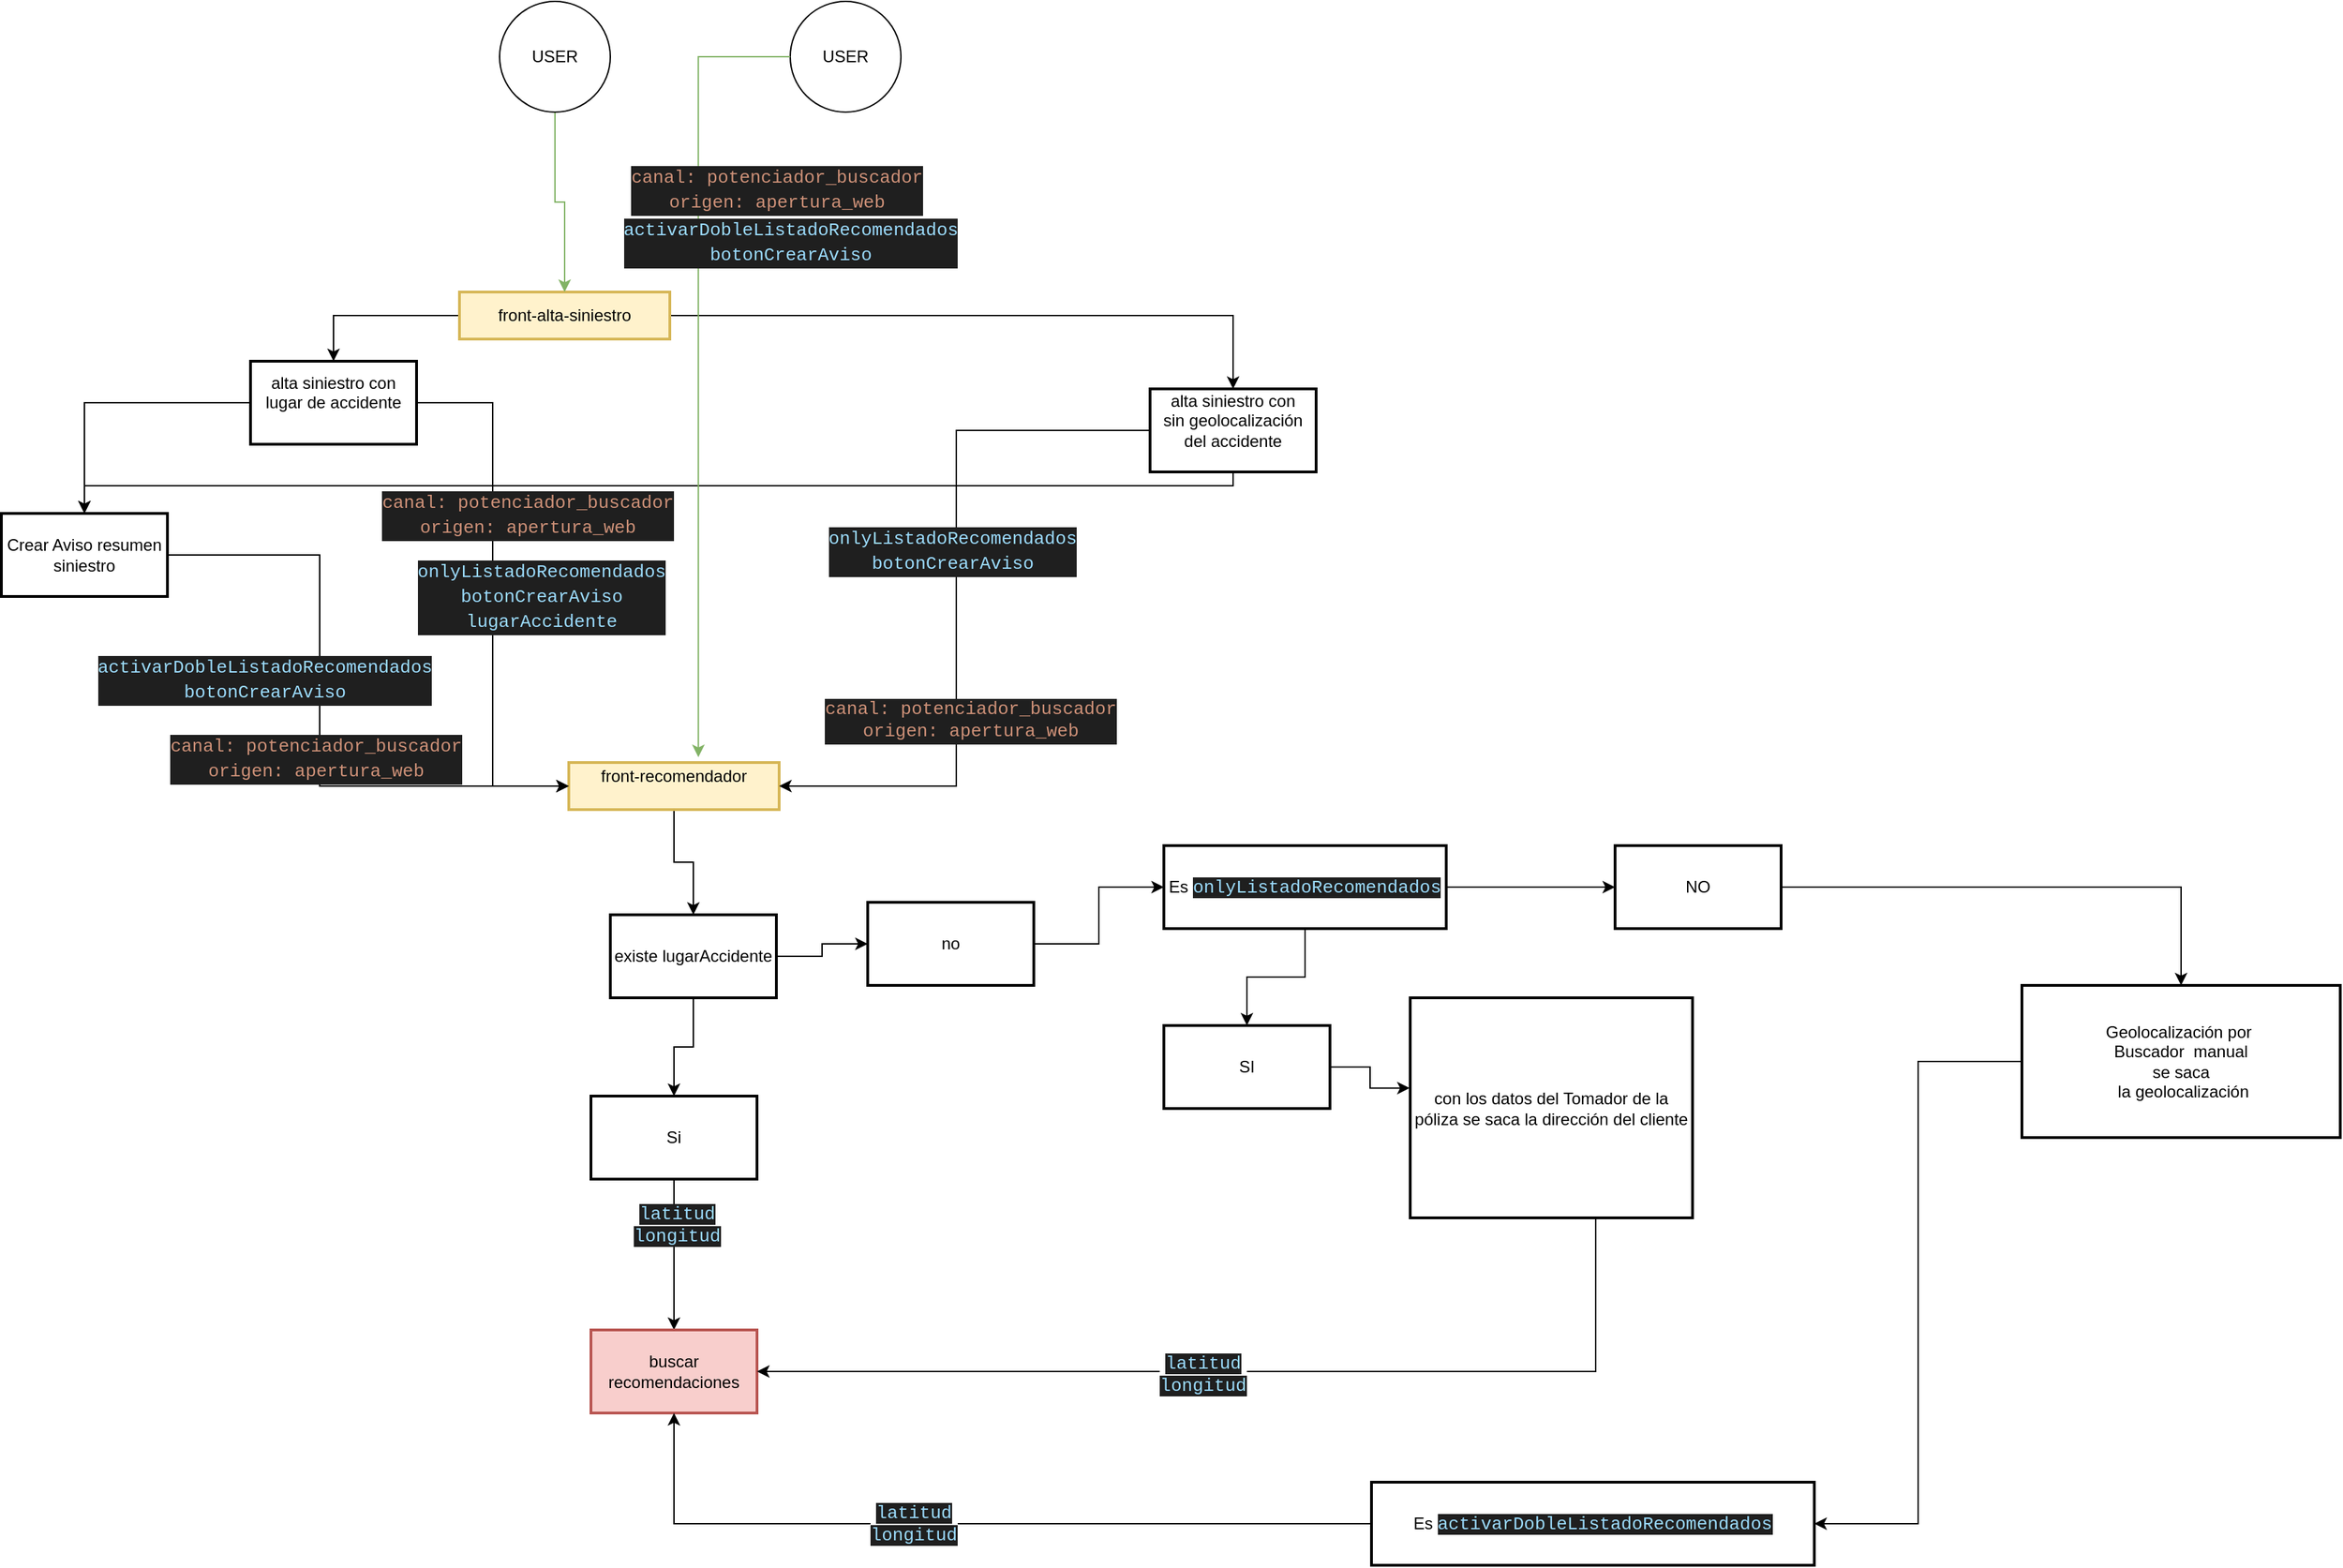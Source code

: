 <mxfile version="24.5.3" type="github">
  <diagram name="Página-1" id="tFGQ0aHQqsHwCIdxl7LE">
    <mxGraphModel dx="2071" dy="4451" grid="1" gridSize="10" guides="1" tooltips="1" connect="1" arrows="1" fold="1" page="1" pageScale="1" pageWidth="2339" pageHeight="3300" math="0" shadow="0">
      <root>
        <mxCell id="0" />
        <mxCell id="1" parent="0" />
        <mxCell id="T0J2SjOIF4SKi8RI7q18-10" value="" style="edgeStyle=orthogonalEdgeStyle;rounded=0;orthogonalLoop=1;jettySize=auto;html=1;" edge="1" parent="1" source="2" target="T0J2SjOIF4SKi8RI7q18-9">
          <mxGeometry relative="1" as="geometry" />
        </mxCell>
        <mxCell id="T0J2SjOIF4SKi8RI7q18-14" style="edgeStyle=orthogonalEdgeStyle;rounded=0;orthogonalLoop=1;jettySize=auto;html=1;" edge="1" parent="1" source="2" target="T0J2SjOIF4SKi8RI7q18-13">
          <mxGeometry relative="1" as="geometry" />
        </mxCell>
        <mxCell id="2" value="front-alta-siniestro" style="whiteSpace=wrap;strokeWidth=2;fillColor=#fff2cc;strokeColor=#d6b656;" parent="1" vertex="1">
          <mxGeometry x="381" width="152" height="34" as="geometry" />
        </mxCell>
        <mxCell id="T0J2SjOIF4SKi8RI7q18-26" value="" style="edgeStyle=orthogonalEdgeStyle;rounded=0;orthogonalLoop=1;jettySize=auto;html=1;" edge="1" parent="1" source="T0J2SjOIF4SKi8RI7q18-8" target="T0J2SjOIF4SKi8RI7q18-25">
          <mxGeometry relative="1" as="geometry" />
        </mxCell>
        <mxCell id="T0J2SjOIF4SKi8RI7q18-8" value="front-recomendador&#xa;" style="whiteSpace=wrap;strokeWidth=2;fillColor=#fff2cc;strokeColor=#d6b656;" vertex="1" parent="1">
          <mxGeometry x="460" y="340" width="152" height="34" as="geometry" />
        </mxCell>
        <mxCell id="T0J2SjOIF4SKi8RI7q18-11" style="edgeStyle=orthogonalEdgeStyle;rounded=0;orthogonalLoop=1;jettySize=auto;html=1;entryX=0;entryY=0.5;entryDx=0;entryDy=0;" edge="1" parent="1" source="T0J2SjOIF4SKi8RI7q18-9" target="T0J2SjOIF4SKi8RI7q18-8">
          <mxGeometry relative="1" as="geometry" />
        </mxCell>
        <mxCell id="T0J2SjOIF4SKi8RI7q18-12" value="&lt;div style=&quot;color: rgb(204, 204, 204); background-color: rgb(31, 31, 31); font-family: Consolas, &amp;quot;Courier New&amp;quot;, monospace; font-size: 13px; line-height: 18px; white-space-collapse: preserve;&quot;&gt;&lt;span style=&quot;color: #9cdcfe;&quot;&gt;onlyListadoRecomendados&lt;/span&gt;&lt;/div&gt;&lt;div style=&quot;color: rgb(204, 204, 204); background-color: rgb(31, 31, 31); font-family: Consolas, &amp;quot;Courier New&amp;quot;, monospace; font-size: 13px; line-height: 18px; white-space-collapse: preserve;&quot;&gt;&lt;span style=&quot;color: rgb(156, 220, 254);&quot;&gt;botonCrearAviso&lt;/span&gt;&lt;span style=&quot;color: #9cdcfe;&quot;&gt;&lt;br&gt;&lt;/span&gt;&lt;/div&gt;&lt;div style=&quot;color: rgb(204, 204, 204); background-color: rgb(31, 31, 31); font-family: Consolas, &amp;quot;Courier New&amp;quot;, monospace; font-size: 13px; line-height: 18px; white-space-collapse: preserve;&quot;&gt;&lt;span style=&quot;color: #9cdcfe;&quot;&gt;lugarAccidente&lt;/span&gt;&lt;/div&gt;" style="edgeLabel;html=1;align=center;verticalAlign=middle;resizable=0;points=[];" vertex="1" connectable="0" parent="T0J2SjOIF4SKi8RI7q18-11">
          <mxGeometry x="-0.067" y="1" relative="1" as="geometry">
            <mxPoint x="34" y="14" as="offset" />
          </mxGeometry>
        </mxCell>
        <mxCell id="T0J2SjOIF4SKi8RI7q18-66" value="&lt;div style=&quot;color: rgb(204, 204, 204); background-color: rgb(31, 31, 31); font-family: Consolas, &amp;quot;Courier New&amp;quot;, monospace; font-size: 13px; line-height: 18px; white-space-collapse: preserve;&quot;&gt;&lt;span style=&quot;color: #ce9178;&quot;&gt;canal: potenciador_buscador&lt;/span&gt;&lt;/div&gt;&lt;div style=&quot;color: rgb(204, 204, 204); background-color: rgb(31, 31, 31); font-family: Consolas, &amp;quot;Courier New&amp;quot;, monospace; font-size: 13px; line-height: 18px; white-space-collapse: preserve;&quot;&gt;&lt;span style=&quot;color: #ce9178;&quot;&gt;origen: &lt;/span&gt;&lt;span style=&quot;color: rgb(206, 145, 120);&quot;&gt;apertura_web&lt;/span&gt;&lt;/div&gt;" style="edgeLabel;html=1;align=center;verticalAlign=middle;resizable=0;points=[];" vertex="1" connectable="0" parent="T0J2SjOIF4SKi8RI7q18-11">
          <mxGeometry x="-0.554" y="3" relative="1" as="geometry">
            <mxPoint x="22" y="49" as="offset" />
          </mxGeometry>
        </mxCell>
        <mxCell id="T0J2SjOIF4SKi8RI7q18-19" value="" style="edgeStyle=orthogonalEdgeStyle;rounded=0;orthogonalLoop=1;jettySize=auto;html=1;" edge="1" parent="1" source="T0J2SjOIF4SKi8RI7q18-9" target="T0J2SjOIF4SKi8RI7q18-18">
          <mxGeometry relative="1" as="geometry" />
        </mxCell>
        <mxCell id="T0J2SjOIF4SKi8RI7q18-9" value="alta siniestro con&lt;div&gt;lugar de accidente&lt;/div&gt;&lt;div&gt;&lt;br&gt;&lt;/div&gt;" style="whiteSpace=wrap;html=1;strokeWidth=2;" vertex="1" parent="1">
          <mxGeometry x="230" y="50" width="120" height="60" as="geometry" />
        </mxCell>
        <mxCell id="T0J2SjOIF4SKi8RI7q18-15" style="edgeStyle=orthogonalEdgeStyle;rounded=0;orthogonalLoop=1;jettySize=auto;html=1;entryX=1;entryY=0.5;entryDx=0;entryDy=0;" edge="1" parent="1" source="T0J2SjOIF4SKi8RI7q18-13" target="T0J2SjOIF4SKi8RI7q18-8">
          <mxGeometry relative="1" as="geometry">
            <Array as="points">
              <mxPoint x="740" y="100" />
              <mxPoint x="740" y="357" />
            </Array>
          </mxGeometry>
        </mxCell>
        <mxCell id="T0J2SjOIF4SKi8RI7q18-16" value="&lt;span style=&quot;color: rgba(0, 0, 0, 0); font-family: monospace; font-size: 0px; text-align: start; background-color: rgb(251, 251, 251);&quot;&gt;%3CmxGraphModel%3E%3Croot%3E%3CmxCell%20id%3D%220%22%2F%3E%3CmxCell%20id%3D%221%22%20parent%3D%220%22%2F%3E%3CmxCell%20id%3D%222%22%20value%3D%22%26lt%3Bdiv%20style%3D%26quot%3Bcolor%3A%20rgb(204%2C%20204%2C%20204)%3B%20background-color%3A%20rgb(31%2C%2031%2C%2031)%3B%20font-family%3A%20Consolas%2C%20%26amp%3Bquot%3BCourier%20New%26amp%3Bquot%3B%2C%20monospace%3B%20font-size%3A%2013px%3B%20line-height%3A%2018px%3B%20white-space-collapse%3A%20preserve%3B%26quot%3B%26gt%3B%26lt%3Bspan%20style%3D%26quot%3Bcolor%3A%20%239cdcfe%3B%26quot%3B%26gt%3BonlyListadoRecomendados%26lt%3B%2Fspan%26gt%3B%26lt%3B%2Fdiv%26gt%3B%26lt%3Bdiv%20style%3D%26quot%3Bcolor%3A%20rgb(204%2C%20204%2C%20204)%3B%20background-color%3A%20rgb(31%2C%2031%2C%2031)%3B%20font-family%3A%20Consolas%2C%20%26amp%3Bquot%3BCourier%20New%26amp%3Bquot%3B%2C%20monospace%3B%20font-size%3A%2013px%3B%20line-height%3A%2018px%3B%20white-space-collapse%3A%20preserve%3B%26quot%3B%26gt%3B%26lt%3Bspan%20style%3D%26quot%3Bcolor%3A%20%239cdcfe%3B%26quot%3B%26gt%3BlugarAccidente%26lt%3B%2Fspan%26gt%3B%26lt%3B%2Fdiv%26gt%3B%22%20style%3D%22edgeLabel%3Bhtml%3D1%3Balign%3Dcenter%3BverticalAlign%3Dmiddle%3Bresizable%3D0%3Bpoints%3D%5B%5D%3B%22%20vertex%3D%221%22%20connectable%3D%220%22%20parent%3D%221%22%3E%3CmxGeometry%20x%3D%22396.034%22%20y%3D%22258.414%22%20as%3D%22geometry%22%2F%3E%3C%2FmxCell%3E%3C%2Froot%3E%3C%2FmxGraphModel%3E&lt;/span&gt;" style="edgeLabel;html=1;align=center;verticalAlign=middle;resizable=0;points=[];" vertex="1" connectable="0" parent="T0J2SjOIF4SKi8RI7q18-15">
          <mxGeometry x="-0.129" y="-2" relative="1" as="geometry">
            <mxPoint as="offset" />
          </mxGeometry>
        </mxCell>
        <mxCell id="T0J2SjOIF4SKi8RI7q18-17" value="&lt;div style=&quot;white-space-collapse: preserve; color: rgb(204, 204, 204); background-color: rgb(31, 31, 31); font-family: Consolas, &amp;quot;Courier New&amp;quot;, monospace; font-size: 13px; line-height: 18px;&quot;&gt;&lt;span style=&quot;color: rgb(156, 220, 254);&quot;&gt;onlyListadoRecomendados&lt;/span&gt;&lt;/div&gt;&lt;div style=&quot;white-space-collapse: preserve; color: rgb(204, 204, 204); background-color: rgb(31, 31, 31); font-family: Consolas, &amp;quot;Courier New&amp;quot;, monospace; font-size: 13px; line-height: 18px;&quot;&gt;&lt;span style=&quot;color: rgb(156, 220, 254);&quot;&gt;botonCrearAviso&lt;/span&gt;&lt;span style=&quot;color: rgb(156, 220, 254);&quot;&gt;&lt;br&gt;&lt;/span&gt;&lt;/div&gt;" style="edgeLabel;html=1;align=center;verticalAlign=middle;resizable=0;points=[];" vertex="1" connectable="0" parent="T0J2SjOIF4SKi8RI7q18-15">
          <mxGeometry x="-0.135" y="-3" relative="1" as="geometry">
            <mxPoint as="offset" />
          </mxGeometry>
        </mxCell>
        <mxCell id="T0J2SjOIF4SKi8RI7q18-68" value="&lt;div&gt;&lt;span style=&quot;color: rgb(206, 145, 120); background-color: rgb(31, 31, 31); font-family: Consolas, &amp;quot;Courier New&amp;quot;, monospace; font-size: 13px; white-space-collapse: preserve;&quot;&gt;canal: potenciador_buscador&lt;/span&gt;&lt;br&gt;&lt;/div&gt;&lt;div&gt;&lt;div style=&quot;white-space-collapse: preserve; color: rgb(204, 204, 204); background-color: rgb(31, 31, 31); font-family: Consolas, &amp;quot;Courier New&amp;quot;, monospace; font-size: 13px; line-height: 18px;&quot;&gt;&lt;span style=&quot;color: rgb(206, 145, 120);&quot;&gt;origen: &lt;/span&gt;&lt;span style=&quot;color: rgb(206, 145, 120);&quot;&gt;apertura_web&lt;/span&gt;&lt;/div&gt;&lt;/div&gt;" style="edgeLabel;html=1;align=center;verticalAlign=middle;resizable=0;points=[];" vertex="1" connectable="0" parent="T0J2SjOIF4SKi8RI7q18-15">
          <mxGeometry x="0.359" relative="1" as="geometry">
            <mxPoint x="10" y="-7" as="offset" />
          </mxGeometry>
        </mxCell>
        <mxCell id="T0J2SjOIF4SKi8RI7q18-65" style="edgeStyle=orthogonalEdgeStyle;rounded=0;orthogonalLoop=1;jettySize=auto;html=1;" edge="1" parent="1" source="T0J2SjOIF4SKi8RI7q18-13" target="T0J2SjOIF4SKi8RI7q18-18">
          <mxGeometry relative="1" as="geometry">
            <Array as="points">
              <mxPoint x="940" y="140" />
              <mxPoint x="110" y="140" />
            </Array>
          </mxGeometry>
        </mxCell>
        <mxCell id="T0J2SjOIF4SKi8RI7q18-13" value="alta siniestro con&lt;div&gt;sin geolocalización del accidente&lt;/div&gt;&lt;div&gt;&lt;br&gt;&lt;/div&gt;" style="whiteSpace=wrap;html=1;strokeWidth=2;" vertex="1" parent="1">
          <mxGeometry x="880" y="70" width="120" height="60" as="geometry" />
        </mxCell>
        <mxCell id="T0J2SjOIF4SKi8RI7q18-22" style="edgeStyle=orthogonalEdgeStyle;rounded=0;orthogonalLoop=1;jettySize=auto;html=1;entryX=0;entryY=0.5;entryDx=0;entryDy=0;" edge="1" parent="1" source="T0J2SjOIF4SKi8RI7q18-18" target="T0J2SjOIF4SKi8RI7q18-8">
          <mxGeometry relative="1" as="geometry">
            <Array as="points">
              <mxPoint x="280" y="190" />
              <mxPoint x="280" y="357" />
            </Array>
          </mxGeometry>
        </mxCell>
        <mxCell id="T0J2SjOIF4SKi8RI7q18-23" value="&lt;div style=&quot;white-space-collapse: preserve; color: rgb(204, 204, 204); background-color: rgb(31, 31, 31); font-family: Consolas, &amp;quot;Courier New&amp;quot;, monospace; font-size: 13px; line-height: 18px;&quot;&gt;&lt;span style=&quot;color: rgb(156, 220, 254);&quot;&gt;activarDobleListadoRecomendados&lt;/span&gt;&lt;/div&gt;&lt;div style=&quot;white-space-collapse: preserve; color: rgb(204, 204, 204); background-color: rgb(31, 31, 31); font-family: Consolas, &amp;quot;Courier New&amp;quot;, monospace; font-size: 13px; line-height: 18px;&quot;&gt;&lt;div style=&quot;line-height: 18px;&quot;&gt;&lt;span style=&quot;color: rgb(156, 220, 254);&quot;&gt;botonCrearAviso&lt;/span&gt;&lt;/div&gt;&lt;/div&gt;" style="edgeLabel;html=1;align=center;verticalAlign=middle;resizable=0;points=[];" vertex="1" connectable="0" parent="T0J2SjOIF4SKi8RI7q18-22">
          <mxGeometry x="-0.021" y="-1" relative="1" as="geometry">
            <mxPoint x="-39" y="-24" as="offset" />
          </mxGeometry>
        </mxCell>
        <mxCell id="T0J2SjOIF4SKi8RI7q18-69" value="&lt;span style=&quot;color: rgba(0, 0, 0, 0); font-family: monospace; font-size: 0px; text-align: start; background-color: rgb(251, 251, 251);&quot;&gt;%3CmxGraphModel%3E%3Croot%3E%3CmxCell%20id%3D%220%22%2F%3E%3CmxCell%20id%3D%221%22%20parent%3D%220%22%2F%3E%3CmxCell%20id%3D%222%22%20value%3D%22%26lt%3Bdiv%20style%3D%26quot%3Bcolor%3A%20rgb(204%2C%20204%2C%20204)%3B%20background-color%3A%20rgb(31%2C%2031%2C%2031)%3B%20font-family%3A%20Consolas%2C%20%26amp%3Bquot%3BCourier%20New%26amp%3Bquot%3B%2C%20monospace%3B%20font-size%3A%2013px%3B%20line-height%3A%2018px%3B%20white-space-collapse%3A%20preserve%3B%26quot%3B%26gt%3B%26lt%3Bspan%20style%3D%26quot%3Bcolor%3A%20%23ce9178%3B%26quot%3B%26gt%3Bcanal%3A%20potenciador_buscador%26lt%3B%2Fspan%26gt%3B%26lt%3B%2Fdiv%26gt%3B%26lt%3Bdiv%20style%3D%26quot%3Bcolor%3A%20rgb(204%2C%20204%2C%20204)%3B%20background-color%3A%20rgb(31%2C%2031%2C%2031)%3B%20font-family%3A%20Consolas%2C%20%26amp%3Bquot%3BCourier%20New%26amp%3Bquot%3B%2C%20monospace%3B%20font-size%3A%2013px%3B%20line-height%3A%2018px%3B%20white-space-collapse%3A%20preserve%3B%26quot%3B%26gt%3B%26lt%3Bspan%20style%3D%26quot%3Bcolor%3A%20%23ce9178%3B%26quot%3B%26gt%3Borigen%3A%20%26lt%3B%2Fspan%26gt%3B%26lt%3Bspan%20style%3D%26quot%3Bcolor%3A%20rgb(206%2C%20145%2C%20120)%3B%26quot%3B%26gt%3Bapertura_web%26lt%3B%2Fspan%26gt%3B%26lt%3B%2Fdiv%26gt%3B%22%20style%3D%22edgeLabel%3Bhtml%3D1%3Balign%3Dcenter%3BverticalAlign%3Dmiddle%3Bresizable%3D0%3Bpoints%3D%5B%5D%3B%22%20vertex%3D%221%22%20connectable%3D%220%22%20parent%3D%221%22%3E%3CmxGeometry%20x%3D%22430%22%20y%3D%22170%22%20as%3D%22geometry%22%2F%3E%3C%2FmxCell%3E%3C%2Froot%3E%3C%2FmxGraphModel%3E&lt;/span&gt;" style="edgeLabel;html=1;align=center;verticalAlign=middle;resizable=0;points=[];" vertex="1" connectable="0" parent="T0J2SjOIF4SKi8RI7q18-22">
          <mxGeometry x="0.009" y="2" relative="1" as="geometry">
            <mxPoint as="offset" />
          </mxGeometry>
        </mxCell>
        <mxCell id="T0J2SjOIF4SKi8RI7q18-70" value="&lt;div style=&quot;white-space-collapse: preserve; color: rgb(204, 204, 204); background-color: rgb(31, 31, 31); font-family: Consolas, &amp;quot;Courier New&amp;quot;, monospace; font-size: 13px; line-height: 18px;&quot;&gt;&lt;span style=&quot;color: rgb(206, 145, 120);&quot;&gt;canal: potenciador_buscador&lt;/span&gt;&lt;/div&gt;&lt;div style=&quot;white-space-collapse: preserve; color: rgb(204, 204, 204); background-color: rgb(31, 31, 31); font-family: Consolas, &amp;quot;Courier New&amp;quot;, monospace; font-size: 13px; line-height: 18px;&quot;&gt;&lt;span style=&quot;color: rgb(206, 145, 120);&quot;&gt;origen: &lt;/span&gt;&lt;span style=&quot;color: rgb(206, 145, 120);&quot;&gt;apertura_web&lt;/span&gt;&lt;/div&gt;" style="edgeLabel;html=1;align=center;verticalAlign=middle;resizable=0;points=[];" vertex="1" connectable="0" parent="T0J2SjOIF4SKi8RI7q18-22">
          <mxGeometry x="0.123" y="-3" relative="1" as="geometry">
            <mxPoint as="offset" />
          </mxGeometry>
        </mxCell>
        <mxCell id="T0J2SjOIF4SKi8RI7q18-18" value="Crear Aviso resumen siniestro" style="whiteSpace=wrap;html=1;strokeWidth=2;" vertex="1" parent="1">
          <mxGeometry x="50" y="160" width="120" height="60" as="geometry" />
        </mxCell>
        <mxCell id="T0J2SjOIF4SKi8RI7q18-28" value="" style="edgeStyle=orthogonalEdgeStyle;rounded=0;orthogonalLoop=1;jettySize=auto;html=1;" edge="1" parent="1" source="T0J2SjOIF4SKi8RI7q18-25" target="T0J2SjOIF4SKi8RI7q18-27">
          <mxGeometry relative="1" as="geometry" />
        </mxCell>
        <mxCell id="T0J2SjOIF4SKi8RI7q18-31" value="" style="edgeStyle=orthogonalEdgeStyle;rounded=0;orthogonalLoop=1;jettySize=auto;html=1;" edge="1" parent="1" source="T0J2SjOIF4SKi8RI7q18-25" target="T0J2SjOIF4SKi8RI7q18-30">
          <mxGeometry relative="1" as="geometry" />
        </mxCell>
        <mxCell id="T0J2SjOIF4SKi8RI7q18-25" value="existe lugarAccidente" style="whiteSpace=wrap;html=1;strokeWidth=2;" vertex="1" parent="1">
          <mxGeometry x="490" y="450" width="120" height="60" as="geometry" />
        </mxCell>
        <mxCell id="T0J2SjOIF4SKi8RI7q18-36" value="" style="edgeStyle=orthogonalEdgeStyle;rounded=0;orthogonalLoop=1;jettySize=auto;html=1;" edge="1" parent="1" source="T0J2SjOIF4SKi8RI7q18-27" target="T0J2SjOIF4SKi8RI7q18-35">
          <mxGeometry relative="1" as="geometry" />
        </mxCell>
        <mxCell id="T0J2SjOIF4SKi8RI7q18-41" value="&lt;span style=&quot;color: rgb(156, 220, 254); font-family: Consolas, &amp;quot;Courier New&amp;quot;, monospace; font-size: 13px; white-space-collapse: preserve; background-color: rgb(31, 31, 31);&quot;&gt;latitud&lt;/span&gt;&lt;div&gt;&lt;span style=&quot;color: rgb(156, 220, 254); font-family: Consolas, &amp;quot;Courier New&amp;quot;, monospace; font-size: 13px; white-space-collapse: preserve; background-color: rgb(31, 31, 31);&quot;&gt;longitud&lt;/span&gt;&lt;/div&gt;" style="edgeLabel;html=1;align=center;verticalAlign=middle;resizable=0;points=[];" vertex="1" connectable="0" parent="T0J2SjOIF4SKi8RI7q18-36">
          <mxGeometry x="-0.392" y="2" relative="1" as="geometry">
            <mxPoint as="offset" />
          </mxGeometry>
        </mxCell>
        <mxCell id="T0J2SjOIF4SKi8RI7q18-27" value="Si" style="whiteSpace=wrap;html=1;strokeWidth=2;" vertex="1" parent="1">
          <mxGeometry x="476" y="581" width="120" height="60" as="geometry" />
        </mxCell>
        <mxCell id="T0J2SjOIF4SKi8RI7q18-48" value="" style="edgeStyle=orthogonalEdgeStyle;rounded=0;orthogonalLoop=1;jettySize=auto;html=1;" edge="1" parent="1" source="T0J2SjOIF4SKi8RI7q18-30" target="T0J2SjOIF4SKi8RI7q18-47">
          <mxGeometry relative="1" as="geometry" />
        </mxCell>
        <mxCell id="T0J2SjOIF4SKi8RI7q18-30" value="no" style="whiteSpace=wrap;html=1;strokeWidth=2;" vertex="1" parent="1">
          <mxGeometry x="676" y="441" width="120" height="60" as="geometry" />
        </mxCell>
        <mxCell id="T0J2SjOIF4SKi8RI7q18-32" value="con los datos del Tomador de la póliza se saca la dirección del cliente" style="whiteSpace=wrap;html=1;strokeWidth=2;" vertex="1" parent="1">
          <mxGeometry x="1068" y="510" width="204" height="159" as="geometry" />
        </mxCell>
        <mxCell id="T0J2SjOIF4SKi8RI7q18-35" value="buscar recomendaciones" style="whiteSpace=wrap;html=1;strokeWidth=2;fillColor=#f8cecc;strokeColor=#b85450;" vertex="1" parent="1">
          <mxGeometry x="476" y="750" width="120" height="60" as="geometry" />
        </mxCell>
        <mxCell id="T0J2SjOIF4SKi8RI7q18-39" style="edgeStyle=orthogonalEdgeStyle;rounded=0;orthogonalLoop=1;jettySize=auto;html=1;entryX=0.657;entryY=1;entryDx=0;entryDy=0;entryPerimeter=0;endArrow=none;endFill=0;startArrow=classic;startFill=1;" edge="1" parent="1" source="T0J2SjOIF4SKi8RI7q18-35" target="T0J2SjOIF4SKi8RI7q18-32">
          <mxGeometry relative="1" as="geometry" />
        </mxCell>
        <mxCell id="T0J2SjOIF4SKi8RI7q18-40" value="&lt;span style=&quot;white-space-collapse: preserve; color: rgb(156, 220, 254); font-family: Consolas, &amp;quot;Courier New&amp;quot;, monospace; font-size: 13px; background-color: rgb(31, 31, 31);&quot;&gt;latitud&lt;/span&gt;&lt;div&gt;&lt;span style=&quot;color: rgb(156, 220, 254); font-family: Consolas, &amp;quot;Courier New&amp;quot;, monospace; font-size: 13px; white-space-collapse: preserve; background-color: rgb(31, 31, 31);&quot;&gt;longitud&lt;/span&gt;&lt;/div&gt;" style="edgeLabel;html=1;align=center;verticalAlign=middle;resizable=0;points=[];" vertex="1" connectable="0" parent="T0J2SjOIF4SKi8RI7q18-39">
          <mxGeometry x="-0.103" y="-2" relative="1" as="geometry">
            <mxPoint as="offset" />
          </mxGeometry>
        </mxCell>
        <mxCell id="T0J2SjOIF4SKi8RI7q18-44" style="edgeStyle=orthogonalEdgeStyle;rounded=0;orthogonalLoop=1;jettySize=auto;html=1;entryX=0.5;entryY=0;entryDx=0;entryDy=0;fillColor=#d5e8d4;strokeColor=#82b366;" edge="1" parent="1" source="T0J2SjOIF4SKi8RI7q18-43" target="2">
          <mxGeometry relative="1" as="geometry" />
        </mxCell>
        <mxCell id="T0J2SjOIF4SKi8RI7q18-43" value="USER" style="ellipse;whiteSpace=wrap;html=1;" vertex="1" parent="1">
          <mxGeometry x="410" y="-210" width="80" height="80" as="geometry" />
        </mxCell>
        <mxCell id="T0J2SjOIF4SKi8RI7q18-45" value="USER" style="ellipse;whiteSpace=wrap;html=1;" vertex="1" parent="1">
          <mxGeometry x="620" y="-210" width="80" height="80" as="geometry" />
        </mxCell>
        <mxCell id="T0J2SjOIF4SKi8RI7q18-46" style="edgeStyle=orthogonalEdgeStyle;rounded=0;orthogonalLoop=1;jettySize=auto;html=1;entryX=0.616;entryY=-0.114;entryDx=0;entryDy=0;entryPerimeter=0;fillColor=#d5e8d4;strokeColor=#82b366;" edge="1" parent="1" source="T0J2SjOIF4SKi8RI7q18-45" target="T0J2SjOIF4SKi8RI7q18-8">
          <mxGeometry relative="1" as="geometry">
            <Array as="points">
              <mxPoint x="554" y="-170" />
            </Array>
          </mxGeometry>
        </mxCell>
        <mxCell id="T0J2SjOIF4SKi8RI7q18-72" value="&lt;div style=&quot;white-space-collapse: preserve; color: rgb(204, 204, 204); background-color: rgb(31, 31, 31); font-family: Consolas, &amp;quot;Courier New&amp;quot;, monospace; font-size: 13px; line-height: 18px;&quot;&gt;&lt;span style=&quot;color: rgb(206, 145, 120);&quot;&gt;canal: potenciador_buscador&lt;/span&gt;&lt;/div&gt;&lt;div style=&quot;white-space-collapse: preserve; color: rgb(204, 204, 204); background-color: rgb(31, 31, 31); font-family: Consolas, &amp;quot;Courier New&amp;quot;, monospace; font-size: 13px; line-height: 18px;&quot;&gt;&lt;span style=&quot;color: rgb(206, 145, 120);&quot;&gt;origen: &lt;/span&gt;&lt;span style=&quot;color: rgb(206, 145, 120);&quot;&gt;apertura_web&lt;/span&gt;&lt;/div&gt;" style="edgeLabel;html=1;align=center;verticalAlign=middle;resizable=0;points=[];" vertex="1" connectable="0" parent="T0J2SjOIF4SKi8RI7q18-46">
          <mxGeometry x="-0.433" y="3" relative="1" as="geometry">
            <mxPoint x="53" as="offset" />
          </mxGeometry>
        </mxCell>
        <mxCell id="T0J2SjOIF4SKi8RI7q18-73" value="&lt;div style=&quot;white-space-collapse: preserve; color: rgb(204, 204, 204); background-color: rgb(31, 31, 31); font-family: Consolas, &amp;quot;Courier New&amp;quot;, monospace; font-size: 13px; line-height: 18px;&quot;&gt;&lt;span style=&quot;color: rgb(156, 220, 254);&quot;&gt;activarDobleListadoRecomendados&lt;/span&gt;&lt;/div&gt;&lt;div style=&quot;white-space-collapse: preserve; color: rgb(204, 204, 204); background-color: rgb(31, 31, 31); font-family: Consolas, &amp;quot;Courier New&amp;quot;, monospace; font-size: 13px; line-height: 18px;&quot;&gt;&lt;div style=&quot;line-height: 18px;&quot;&gt;&lt;span style=&quot;color: rgb(156, 220, 254);&quot;&gt;botonCrearAviso&lt;/span&gt;&lt;/div&gt;&lt;/div&gt;" style="edgeLabel;html=1;align=center;verticalAlign=middle;resizable=0;points=[];" vertex="1" connectable="0" parent="T0J2SjOIF4SKi8RI7q18-46">
          <mxGeometry x="-0.302" y="-4" relative="1" as="geometry">
            <mxPoint x="70" as="offset" />
          </mxGeometry>
        </mxCell>
        <mxCell id="T0J2SjOIF4SKi8RI7q18-52" value="" style="edgeStyle=orthogonalEdgeStyle;rounded=0;orthogonalLoop=1;jettySize=auto;html=1;" edge="1" parent="1" source="T0J2SjOIF4SKi8RI7q18-47" target="T0J2SjOIF4SKi8RI7q18-51">
          <mxGeometry relative="1" as="geometry" />
        </mxCell>
        <mxCell id="T0J2SjOIF4SKi8RI7q18-55" value="" style="edgeStyle=orthogonalEdgeStyle;rounded=0;orthogonalLoop=1;jettySize=auto;html=1;" edge="1" parent="1" source="T0J2SjOIF4SKi8RI7q18-47" target="T0J2SjOIF4SKi8RI7q18-54">
          <mxGeometry relative="1" as="geometry" />
        </mxCell>
        <mxCell id="T0J2SjOIF4SKi8RI7q18-47" value="Es&amp;nbsp;&lt;span style=&quot;color: rgb(156, 220, 254); font-family: Consolas, &amp;quot;Courier New&amp;quot;, monospace; font-size: 13px; white-space: pre; background-color: rgb(31, 31, 31);&quot;&gt;onlyListadoRecomendados&lt;/span&gt;" style="whiteSpace=wrap;html=1;strokeWidth=2;" vertex="1" parent="1">
          <mxGeometry x="890" y="400" width="204" height="60" as="geometry" />
        </mxCell>
        <mxCell id="T0J2SjOIF4SKi8RI7q18-51" value="SI" style="whiteSpace=wrap;html=1;strokeWidth=2;" vertex="1" parent="1">
          <mxGeometry x="890" y="530" width="120" height="60" as="geometry" />
        </mxCell>
        <mxCell id="T0J2SjOIF4SKi8RI7q18-53" style="edgeStyle=orthogonalEdgeStyle;rounded=0;orthogonalLoop=1;jettySize=auto;html=1;entryX=-0.002;entryY=0.41;entryDx=0;entryDy=0;entryPerimeter=0;" edge="1" parent="1" source="T0J2SjOIF4SKi8RI7q18-51" target="T0J2SjOIF4SKi8RI7q18-32">
          <mxGeometry relative="1" as="geometry" />
        </mxCell>
        <mxCell id="T0J2SjOIF4SKi8RI7q18-57" value="" style="edgeStyle=orthogonalEdgeStyle;rounded=0;orthogonalLoop=1;jettySize=auto;html=1;" edge="1" parent="1" source="T0J2SjOIF4SKi8RI7q18-54" target="T0J2SjOIF4SKi8RI7q18-56">
          <mxGeometry relative="1" as="geometry" />
        </mxCell>
        <mxCell id="T0J2SjOIF4SKi8RI7q18-54" value="NO" style="whiteSpace=wrap;html=1;strokeWidth=2;" vertex="1" parent="1">
          <mxGeometry x="1216" y="400" width="120" height="60" as="geometry" />
        </mxCell>
        <mxCell id="T0J2SjOIF4SKi8RI7q18-62" style="edgeStyle=orthogonalEdgeStyle;rounded=0;orthogonalLoop=1;jettySize=auto;html=1;entryX=1;entryY=0.5;entryDx=0;entryDy=0;" edge="1" parent="1" source="T0J2SjOIF4SKi8RI7q18-56" target="T0J2SjOIF4SKi8RI7q18-61">
          <mxGeometry relative="1" as="geometry" />
        </mxCell>
        <mxCell id="T0J2SjOIF4SKi8RI7q18-56" value="Geolocalización por&amp;nbsp;&lt;div&gt;Buscador&amp;nbsp; manual&lt;/div&gt;&lt;div&gt;se saca&lt;/div&gt;&lt;div&gt;&amp;nbsp;la geolocalización&lt;/div&gt;" style="whiteSpace=wrap;html=1;strokeWidth=2;" vertex="1" parent="1">
          <mxGeometry x="1510" y="501" width="230" height="110" as="geometry" />
        </mxCell>
        <mxCell id="T0J2SjOIF4SKi8RI7q18-63" style="edgeStyle=orthogonalEdgeStyle;rounded=0;orthogonalLoop=1;jettySize=auto;html=1;entryX=0.5;entryY=1;entryDx=0;entryDy=0;" edge="1" parent="1" source="T0J2SjOIF4SKi8RI7q18-61" target="T0J2SjOIF4SKi8RI7q18-35">
          <mxGeometry relative="1" as="geometry" />
        </mxCell>
        <mxCell id="T0J2SjOIF4SKi8RI7q18-64" value="&lt;span style=&quot;white-space-collapse: preserve; color: rgb(156, 220, 254); font-family: Consolas, &amp;quot;Courier New&amp;quot;, monospace; font-size: 13px; background-color: rgb(31, 31, 31);&quot;&gt;latitud&lt;/span&gt;&lt;div&gt;&lt;span style=&quot;color: rgb(156, 220, 254); font-family: Consolas, &amp;quot;Courier New&amp;quot;, monospace; font-size: 13px; white-space-collapse: preserve; background-color: rgb(31, 31, 31);&quot;&gt;longitud&lt;/span&gt;&lt;/div&gt;" style="edgeLabel;html=1;align=center;verticalAlign=middle;resizable=0;points=[];" vertex="1" connectable="0" parent="T0J2SjOIF4SKi8RI7q18-63">
          <mxGeometry x="0.134" relative="1" as="geometry">
            <mxPoint as="offset" />
          </mxGeometry>
        </mxCell>
        <mxCell id="T0J2SjOIF4SKi8RI7q18-61" value="Es&amp;nbsp;&lt;span style=&quot;color: rgb(156, 220, 254); font-family: Consolas, &amp;quot;Courier New&amp;quot;, monospace; font-size: 13px; white-space: pre; background-color: rgb(31, 31, 31);&quot;&gt;activarDobleListadoRecomendados&lt;/span&gt;" style="whiteSpace=wrap;html=1;strokeWidth=2;" vertex="1" parent="1">
          <mxGeometry x="1040" y="860" width="320" height="60" as="geometry" />
        </mxCell>
      </root>
    </mxGraphModel>
  </diagram>
</mxfile>
